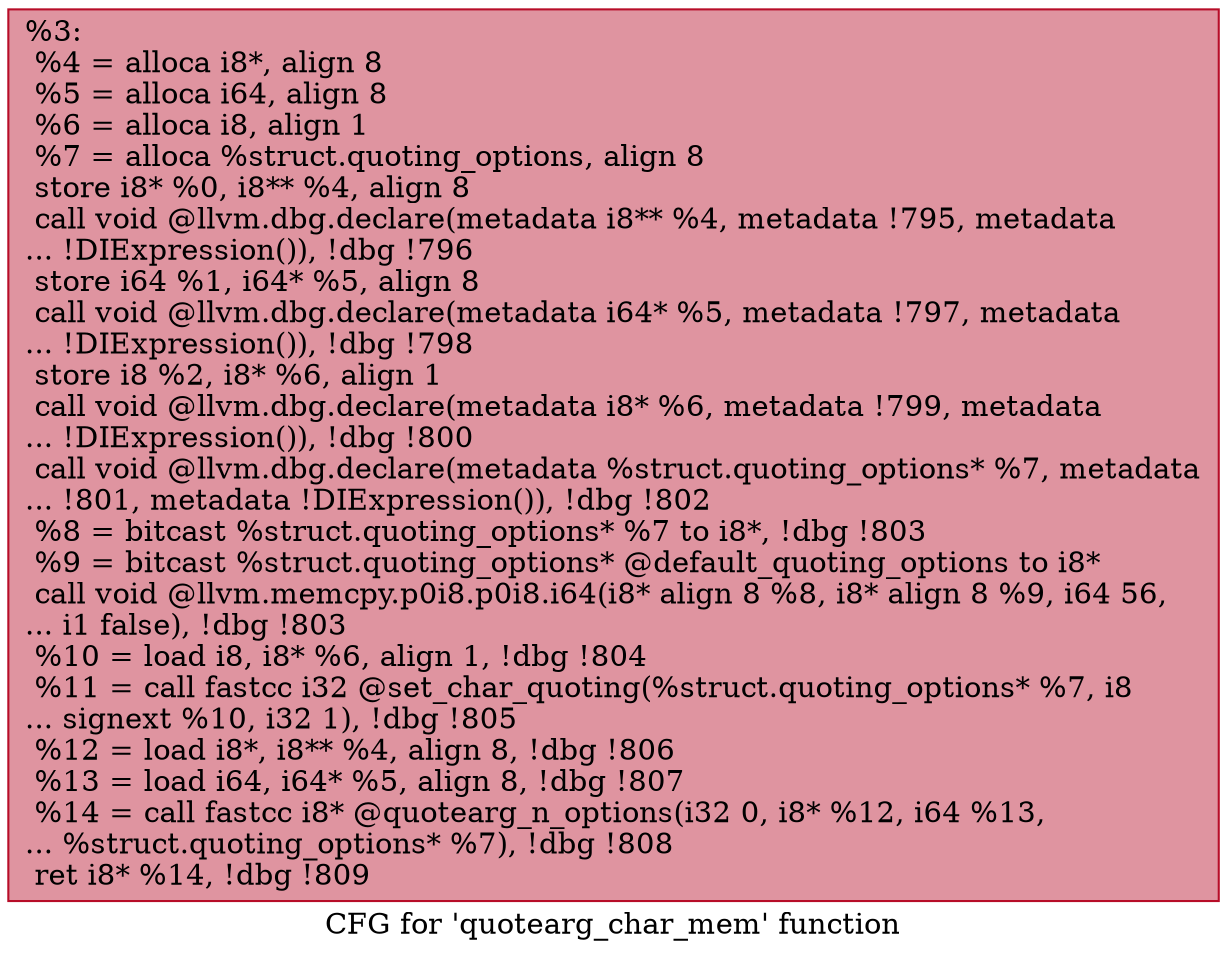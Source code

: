 digraph "CFG for 'quotearg_char_mem' function" {
	label="CFG for 'quotearg_char_mem' function";

	Node0x2388e30 [shape=record,color="#b70d28ff", style=filled, fillcolor="#b70d2870",label="{%3:\l  %4 = alloca i8*, align 8\l  %5 = alloca i64, align 8\l  %6 = alloca i8, align 1\l  %7 = alloca %struct.quoting_options, align 8\l  store i8* %0, i8** %4, align 8\l  call void @llvm.dbg.declare(metadata i8** %4, metadata !795, metadata\l... !DIExpression()), !dbg !796\l  store i64 %1, i64* %5, align 8\l  call void @llvm.dbg.declare(metadata i64* %5, metadata !797, metadata\l... !DIExpression()), !dbg !798\l  store i8 %2, i8* %6, align 1\l  call void @llvm.dbg.declare(metadata i8* %6, metadata !799, metadata\l... !DIExpression()), !dbg !800\l  call void @llvm.dbg.declare(metadata %struct.quoting_options* %7, metadata\l... !801, metadata !DIExpression()), !dbg !802\l  %8 = bitcast %struct.quoting_options* %7 to i8*, !dbg !803\l  %9 = bitcast %struct.quoting_options* @default_quoting_options to i8*\l  call void @llvm.memcpy.p0i8.p0i8.i64(i8* align 8 %8, i8* align 8 %9, i64 56,\l... i1 false), !dbg !803\l  %10 = load i8, i8* %6, align 1, !dbg !804\l  %11 = call fastcc i32 @set_char_quoting(%struct.quoting_options* %7, i8\l... signext %10, i32 1), !dbg !805\l  %12 = load i8*, i8** %4, align 8, !dbg !806\l  %13 = load i64, i64* %5, align 8, !dbg !807\l  %14 = call fastcc i8* @quotearg_n_options(i32 0, i8* %12, i64 %13,\l... %struct.quoting_options* %7), !dbg !808\l  ret i8* %14, !dbg !809\l}"];
}

